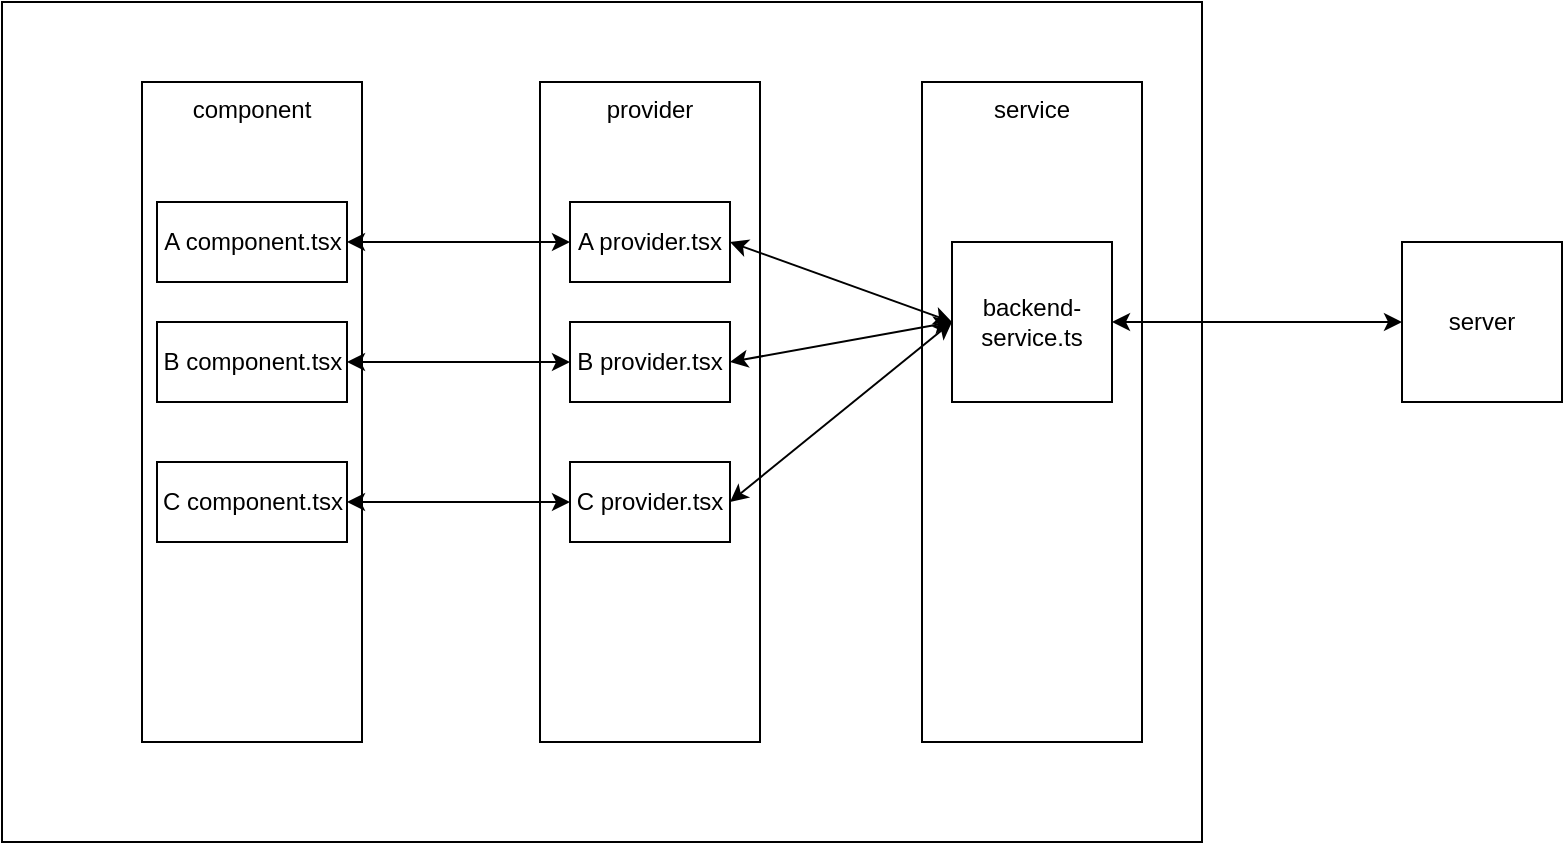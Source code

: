 <mxfile>
    <diagram id="uBHZAnCBtmho5GwXvUL6" name="ページ1">
        <mxGraphModel dx="1037" dy="539" grid="1" gridSize="10" guides="1" tooltips="1" connect="1" arrows="1" fold="1" page="1" pageScale="1" pageWidth="827" pageHeight="1169" math="0" shadow="0">
            <root>
                <mxCell id="0"/>
                <mxCell id="1" parent="0"/>
                <mxCell id="2" value="" style="whiteSpace=wrap;html=1;" vertex="1" parent="1">
                    <mxGeometry x="20" y="110" width="600" height="420" as="geometry"/>
                </mxCell>
                <mxCell id="3" value="server" style="whiteSpace=wrap;html=1;aspect=fixed;" vertex="1" parent="1">
                    <mxGeometry x="720" y="230" width="80" height="80" as="geometry"/>
                </mxCell>
                <mxCell id="6" value="" style="group" vertex="1" connectable="0" parent="1">
                    <mxGeometry x="480" y="150" width="110" height="330" as="geometry"/>
                </mxCell>
                <mxCell id="4" value="service" style="whiteSpace=wrap;html=1;imageAspect=1;verticalAlign=top;" vertex="1" parent="6">
                    <mxGeometry width="110" height="330" as="geometry"/>
                </mxCell>
                <mxCell id="5" value="backend-service.ts" style="whiteSpace=wrap;html=1;aspect=fixed;" vertex="1" parent="6">
                    <mxGeometry x="15" y="80" width="80" height="80" as="geometry"/>
                </mxCell>
                <mxCell id="7" value="" style="group" vertex="1" connectable="0" parent="1">
                    <mxGeometry x="289" y="150" width="110" height="330" as="geometry"/>
                </mxCell>
                <mxCell id="15" value="" style="group" vertex="1" connectable="0" parent="7">
                    <mxGeometry width="110" height="330" as="geometry"/>
                </mxCell>
                <mxCell id="8" value="provider" style="whiteSpace=wrap;html=1;imageAspect=1;verticalAlign=top;" vertex="1" parent="15">
                    <mxGeometry width="110" height="330" as="geometry"/>
                </mxCell>
                <mxCell id="9" value="A provider.tsx" style="whiteSpace=wrap;html=1;" vertex="1" parent="15">
                    <mxGeometry x="15" y="60" width="80" height="40" as="geometry"/>
                </mxCell>
                <mxCell id="14" value="C provider.tsx" style="whiteSpace=wrap;html=1;" vertex="1" parent="15">
                    <mxGeometry x="15" y="190" width="80" height="40" as="geometry"/>
                </mxCell>
                <mxCell id="13" value="B provider.tsx" style="whiteSpace=wrap;html=1;" vertex="1" parent="15">
                    <mxGeometry x="15" y="120" width="80" height="40" as="geometry"/>
                </mxCell>
                <mxCell id="16" value="" style="group" vertex="1" connectable="0" parent="1">
                    <mxGeometry x="90" y="150" width="110" height="330" as="geometry"/>
                </mxCell>
                <mxCell id="17" value="component" style="whiteSpace=wrap;html=1;imageAspect=1;verticalAlign=top;" vertex="1" parent="16">
                    <mxGeometry width="110" height="330" as="geometry"/>
                </mxCell>
                <mxCell id="18" value="A component.tsx" style="whiteSpace=wrap;html=1;" vertex="1" parent="16">
                    <mxGeometry x="7.5" y="60" width="95" height="40" as="geometry"/>
                </mxCell>
                <mxCell id="22" value="C component.tsx" style="whiteSpace=wrap;html=1;" vertex="1" parent="16">
                    <mxGeometry x="7.5" y="190" width="95" height="40" as="geometry"/>
                </mxCell>
                <mxCell id="21" value="B component.tsx" style="whiteSpace=wrap;html=1;" vertex="1" parent="16">
                    <mxGeometry x="7.5" y="120" width="95" height="40" as="geometry"/>
                </mxCell>
                <mxCell id="24" value="" style="endArrow=classic;startArrow=classic;html=1;entryX=0;entryY=0.5;entryDx=0;entryDy=0;exitX=1;exitY=0.5;exitDx=0;exitDy=0;" edge="1" parent="1" source="5" target="3">
                    <mxGeometry width="50" height="50" relative="1" as="geometry">
                        <mxPoint x="390" y="300" as="sourcePoint"/>
                        <mxPoint x="440" y="250" as="targetPoint"/>
                    </mxGeometry>
                </mxCell>
                <mxCell id="25" value="" style="endArrow=classic;startArrow=classic;html=1;entryX=0;entryY=0.5;entryDx=0;entryDy=0;exitX=1;exitY=0.5;exitDx=0;exitDy=0;" edge="1" parent="1" source="9" target="5">
                    <mxGeometry width="50" height="50" relative="1" as="geometry">
                        <mxPoint x="585" y="280" as="sourcePoint"/>
                        <mxPoint x="730" y="280" as="targetPoint"/>
                    </mxGeometry>
                </mxCell>
                <mxCell id="26" value="" style="endArrow=classic;startArrow=classic;html=1;entryX=0;entryY=0.5;entryDx=0;entryDy=0;exitX=1;exitY=0.5;exitDx=0;exitDy=0;" edge="1" parent="1" source="13" target="5">
                    <mxGeometry width="50" height="50" relative="1" as="geometry">
                        <mxPoint x="394" y="240" as="sourcePoint"/>
                        <mxPoint x="505" y="280" as="targetPoint"/>
                    </mxGeometry>
                </mxCell>
                <mxCell id="27" value="" style="endArrow=classic;startArrow=classic;html=1;entryX=0;entryY=0.5;entryDx=0;entryDy=0;exitX=1;exitY=0.5;exitDx=0;exitDy=0;" edge="1" parent="1" source="14" target="5">
                    <mxGeometry width="50" height="50" relative="1" as="geometry">
                        <mxPoint x="394" y="300" as="sourcePoint"/>
                        <mxPoint x="505" y="280" as="targetPoint"/>
                    </mxGeometry>
                </mxCell>
                <mxCell id="28" value="" style="endArrow=classic;startArrow=classic;html=1;entryX=0;entryY=0.5;entryDx=0;entryDy=0;exitX=1;exitY=0.5;exitDx=0;exitDy=0;" edge="1" parent="1" source="18" target="9">
                    <mxGeometry width="50" height="50" relative="1" as="geometry">
                        <mxPoint x="394" y="300" as="sourcePoint"/>
                        <mxPoint x="505" y="280" as="targetPoint"/>
                    </mxGeometry>
                </mxCell>
                <mxCell id="29" value="" style="endArrow=classic;startArrow=classic;html=1;entryX=0;entryY=0.5;entryDx=0;entryDy=0;exitX=1;exitY=0.5;exitDx=0;exitDy=0;" edge="1" parent="1" source="21" target="13">
                    <mxGeometry width="50" height="50" relative="1" as="geometry">
                        <mxPoint x="202.5" y="240" as="sourcePoint"/>
                        <mxPoint x="314" y="240" as="targetPoint"/>
                    </mxGeometry>
                </mxCell>
                <mxCell id="30" value="" style="endArrow=classic;startArrow=classic;html=1;entryX=0;entryY=0.5;entryDx=0;entryDy=0;exitX=1;exitY=0.5;exitDx=0;exitDy=0;" edge="1" parent="1" source="22" target="14">
                    <mxGeometry width="50" height="50" relative="1" as="geometry">
                        <mxPoint x="202.5" y="300" as="sourcePoint"/>
                        <mxPoint x="314" y="300" as="targetPoint"/>
                    </mxGeometry>
                </mxCell>
            </root>
        </mxGraphModel>
    </diagram>
</mxfile>
